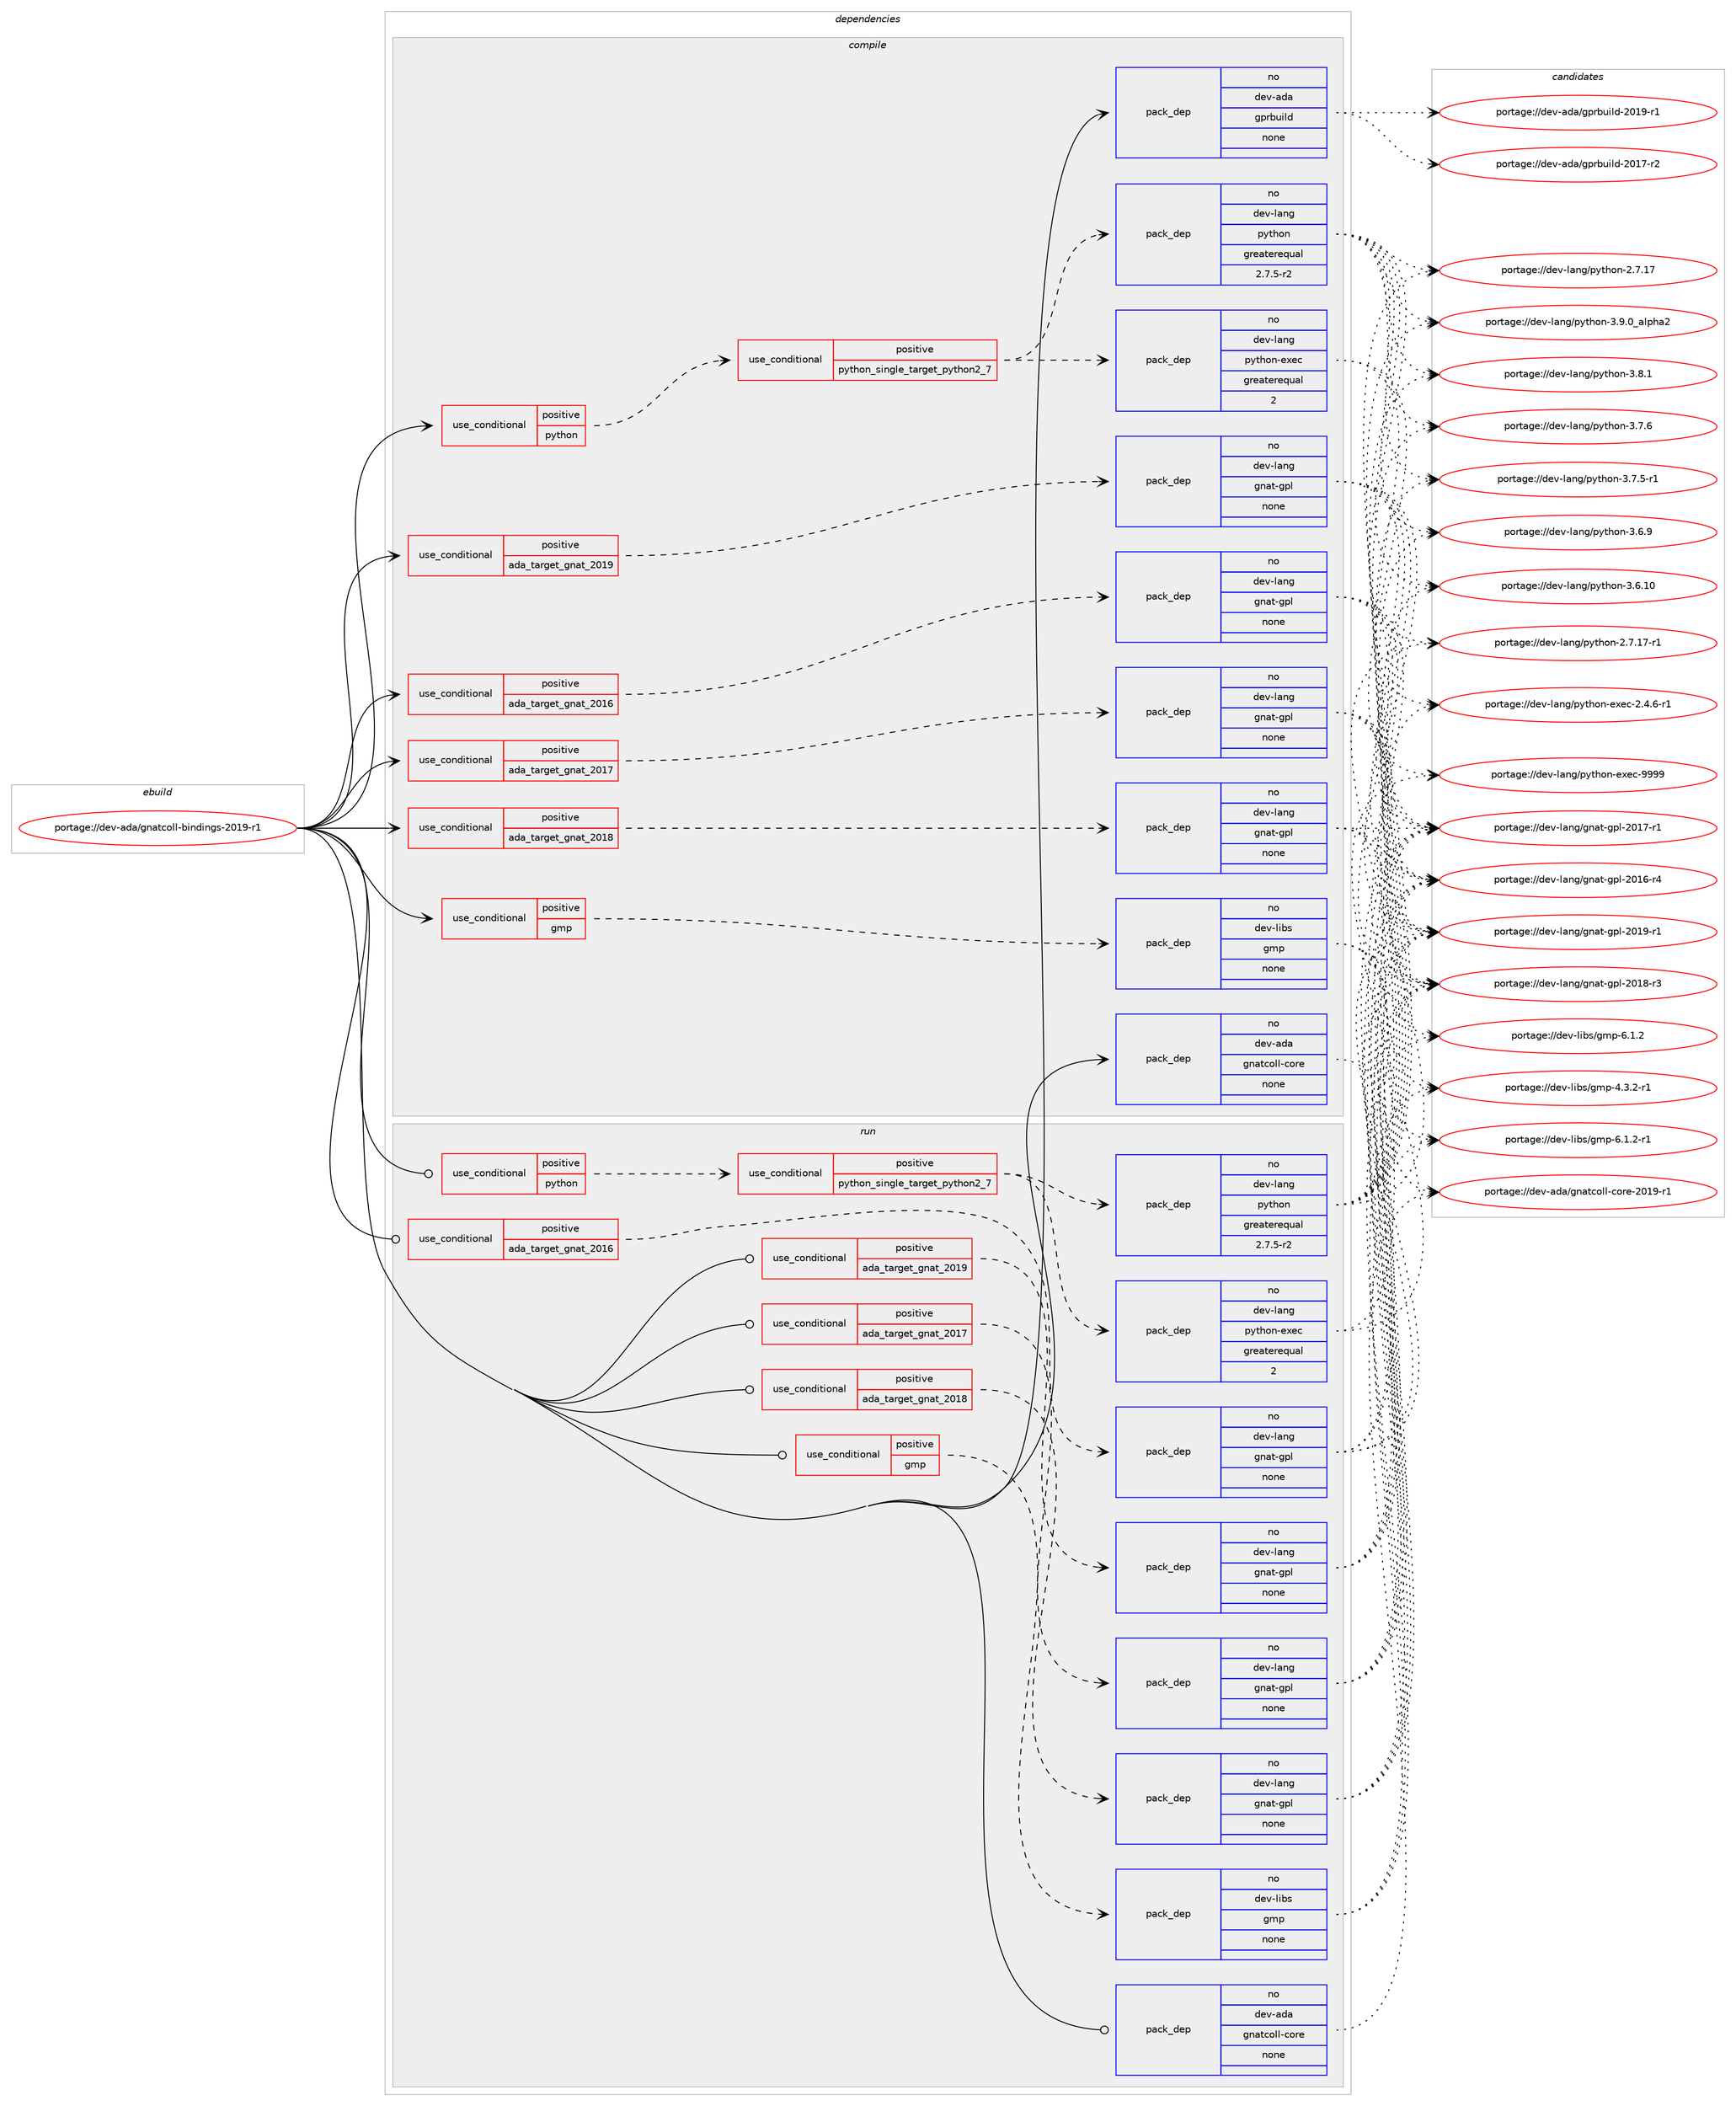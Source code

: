 digraph prolog {

# *************
# Graph options
# *************

newrank=true;
concentrate=true;
compound=true;
graph [rankdir=LR,fontname=Helvetica,fontsize=10,ranksep=1.5];#, ranksep=2.5, nodesep=0.2];
edge  [arrowhead=vee];
node  [fontname=Helvetica,fontsize=10];

# **********
# The ebuild
# **********

subgraph cluster_leftcol {
color=gray;
rank=same;
label=<<i>ebuild</i>>;
id [label="portage://dev-ada/gnatcoll-bindings-2019-r1", color=red, width=4, href="../dev-ada/gnatcoll-bindings-2019-r1.svg"];
}

# ****************
# The dependencies
# ****************

subgraph cluster_midcol {
color=gray;
label=<<i>dependencies</i>>;
subgraph cluster_compile {
fillcolor="#eeeeee";
style=filled;
label=<<i>compile</i>>;
subgraph cond139097 {
dependency587002 [label=<<TABLE BORDER="0" CELLBORDER="1" CELLSPACING="0" CELLPADDING="4"><TR><TD ROWSPAN="3" CELLPADDING="10">use_conditional</TD></TR><TR><TD>positive</TD></TR><TR><TD>ada_target_gnat_2016</TD></TR></TABLE>>, shape=none, color=red];
subgraph pack440547 {
dependency587003 [label=<<TABLE BORDER="0" CELLBORDER="1" CELLSPACING="0" CELLPADDING="4" WIDTH="220"><TR><TD ROWSPAN="6" CELLPADDING="30">pack_dep</TD></TR><TR><TD WIDTH="110">no</TD></TR><TR><TD>dev-lang</TD></TR><TR><TD>gnat-gpl</TD></TR><TR><TD>none</TD></TR><TR><TD></TD></TR></TABLE>>, shape=none, color=blue];
}
dependency587002:e -> dependency587003:w [weight=20,style="dashed",arrowhead="vee"];
}
id:e -> dependency587002:w [weight=20,style="solid",arrowhead="vee"];
subgraph cond139098 {
dependency587004 [label=<<TABLE BORDER="0" CELLBORDER="1" CELLSPACING="0" CELLPADDING="4"><TR><TD ROWSPAN="3" CELLPADDING="10">use_conditional</TD></TR><TR><TD>positive</TD></TR><TR><TD>ada_target_gnat_2017</TD></TR></TABLE>>, shape=none, color=red];
subgraph pack440548 {
dependency587005 [label=<<TABLE BORDER="0" CELLBORDER="1" CELLSPACING="0" CELLPADDING="4" WIDTH="220"><TR><TD ROWSPAN="6" CELLPADDING="30">pack_dep</TD></TR><TR><TD WIDTH="110">no</TD></TR><TR><TD>dev-lang</TD></TR><TR><TD>gnat-gpl</TD></TR><TR><TD>none</TD></TR><TR><TD></TD></TR></TABLE>>, shape=none, color=blue];
}
dependency587004:e -> dependency587005:w [weight=20,style="dashed",arrowhead="vee"];
}
id:e -> dependency587004:w [weight=20,style="solid",arrowhead="vee"];
subgraph cond139099 {
dependency587006 [label=<<TABLE BORDER="0" CELLBORDER="1" CELLSPACING="0" CELLPADDING="4"><TR><TD ROWSPAN="3" CELLPADDING="10">use_conditional</TD></TR><TR><TD>positive</TD></TR><TR><TD>ada_target_gnat_2018</TD></TR></TABLE>>, shape=none, color=red];
subgraph pack440549 {
dependency587007 [label=<<TABLE BORDER="0" CELLBORDER="1" CELLSPACING="0" CELLPADDING="4" WIDTH="220"><TR><TD ROWSPAN="6" CELLPADDING="30">pack_dep</TD></TR><TR><TD WIDTH="110">no</TD></TR><TR><TD>dev-lang</TD></TR><TR><TD>gnat-gpl</TD></TR><TR><TD>none</TD></TR><TR><TD></TD></TR></TABLE>>, shape=none, color=blue];
}
dependency587006:e -> dependency587007:w [weight=20,style="dashed",arrowhead="vee"];
}
id:e -> dependency587006:w [weight=20,style="solid",arrowhead="vee"];
subgraph cond139100 {
dependency587008 [label=<<TABLE BORDER="0" CELLBORDER="1" CELLSPACING="0" CELLPADDING="4"><TR><TD ROWSPAN="3" CELLPADDING="10">use_conditional</TD></TR><TR><TD>positive</TD></TR><TR><TD>ada_target_gnat_2019</TD></TR></TABLE>>, shape=none, color=red];
subgraph pack440550 {
dependency587009 [label=<<TABLE BORDER="0" CELLBORDER="1" CELLSPACING="0" CELLPADDING="4" WIDTH="220"><TR><TD ROWSPAN="6" CELLPADDING="30">pack_dep</TD></TR><TR><TD WIDTH="110">no</TD></TR><TR><TD>dev-lang</TD></TR><TR><TD>gnat-gpl</TD></TR><TR><TD>none</TD></TR><TR><TD></TD></TR></TABLE>>, shape=none, color=blue];
}
dependency587008:e -> dependency587009:w [weight=20,style="dashed",arrowhead="vee"];
}
id:e -> dependency587008:w [weight=20,style="solid",arrowhead="vee"];
subgraph cond139101 {
dependency587010 [label=<<TABLE BORDER="0" CELLBORDER="1" CELLSPACING="0" CELLPADDING="4"><TR><TD ROWSPAN="3" CELLPADDING="10">use_conditional</TD></TR><TR><TD>positive</TD></TR><TR><TD>gmp</TD></TR></TABLE>>, shape=none, color=red];
subgraph pack440551 {
dependency587011 [label=<<TABLE BORDER="0" CELLBORDER="1" CELLSPACING="0" CELLPADDING="4" WIDTH="220"><TR><TD ROWSPAN="6" CELLPADDING="30">pack_dep</TD></TR><TR><TD WIDTH="110">no</TD></TR><TR><TD>dev-libs</TD></TR><TR><TD>gmp</TD></TR><TR><TD>none</TD></TR><TR><TD></TD></TR></TABLE>>, shape=none, color=blue];
}
dependency587010:e -> dependency587011:w [weight=20,style="dashed",arrowhead="vee"];
}
id:e -> dependency587010:w [weight=20,style="solid",arrowhead="vee"];
subgraph cond139102 {
dependency587012 [label=<<TABLE BORDER="0" CELLBORDER="1" CELLSPACING="0" CELLPADDING="4"><TR><TD ROWSPAN="3" CELLPADDING="10">use_conditional</TD></TR><TR><TD>positive</TD></TR><TR><TD>python</TD></TR></TABLE>>, shape=none, color=red];
subgraph cond139103 {
dependency587013 [label=<<TABLE BORDER="0" CELLBORDER="1" CELLSPACING="0" CELLPADDING="4"><TR><TD ROWSPAN="3" CELLPADDING="10">use_conditional</TD></TR><TR><TD>positive</TD></TR><TR><TD>python_single_target_python2_7</TD></TR></TABLE>>, shape=none, color=red];
subgraph pack440552 {
dependency587014 [label=<<TABLE BORDER="0" CELLBORDER="1" CELLSPACING="0" CELLPADDING="4" WIDTH="220"><TR><TD ROWSPAN="6" CELLPADDING="30">pack_dep</TD></TR><TR><TD WIDTH="110">no</TD></TR><TR><TD>dev-lang</TD></TR><TR><TD>python</TD></TR><TR><TD>greaterequal</TD></TR><TR><TD>2.7.5-r2</TD></TR></TABLE>>, shape=none, color=blue];
}
dependency587013:e -> dependency587014:w [weight=20,style="dashed",arrowhead="vee"];
subgraph pack440553 {
dependency587015 [label=<<TABLE BORDER="0" CELLBORDER="1" CELLSPACING="0" CELLPADDING="4" WIDTH="220"><TR><TD ROWSPAN="6" CELLPADDING="30">pack_dep</TD></TR><TR><TD WIDTH="110">no</TD></TR><TR><TD>dev-lang</TD></TR><TR><TD>python-exec</TD></TR><TR><TD>greaterequal</TD></TR><TR><TD>2</TD></TR></TABLE>>, shape=none, color=blue];
}
dependency587013:e -> dependency587015:w [weight=20,style="dashed",arrowhead="vee"];
}
dependency587012:e -> dependency587013:w [weight=20,style="dashed",arrowhead="vee"];
}
id:e -> dependency587012:w [weight=20,style="solid",arrowhead="vee"];
subgraph pack440554 {
dependency587016 [label=<<TABLE BORDER="0" CELLBORDER="1" CELLSPACING="0" CELLPADDING="4" WIDTH="220"><TR><TD ROWSPAN="6" CELLPADDING="30">pack_dep</TD></TR><TR><TD WIDTH="110">no</TD></TR><TR><TD>dev-ada</TD></TR><TR><TD>gnatcoll-core</TD></TR><TR><TD>none</TD></TR><TR><TD></TD></TR></TABLE>>, shape=none, color=blue];
}
id:e -> dependency587016:w [weight=20,style="solid",arrowhead="vee"];
subgraph pack440555 {
dependency587017 [label=<<TABLE BORDER="0" CELLBORDER="1" CELLSPACING="0" CELLPADDING="4" WIDTH="220"><TR><TD ROWSPAN="6" CELLPADDING="30">pack_dep</TD></TR><TR><TD WIDTH="110">no</TD></TR><TR><TD>dev-ada</TD></TR><TR><TD>gprbuild</TD></TR><TR><TD>none</TD></TR><TR><TD></TD></TR></TABLE>>, shape=none, color=blue];
}
id:e -> dependency587017:w [weight=20,style="solid",arrowhead="vee"];
}
subgraph cluster_compileandrun {
fillcolor="#eeeeee";
style=filled;
label=<<i>compile and run</i>>;
}
subgraph cluster_run {
fillcolor="#eeeeee";
style=filled;
label=<<i>run</i>>;
subgraph cond139104 {
dependency587018 [label=<<TABLE BORDER="0" CELLBORDER="1" CELLSPACING="0" CELLPADDING="4"><TR><TD ROWSPAN="3" CELLPADDING="10">use_conditional</TD></TR><TR><TD>positive</TD></TR><TR><TD>ada_target_gnat_2016</TD></TR></TABLE>>, shape=none, color=red];
subgraph pack440556 {
dependency587019 [label=<<TABLE BORDER="0" CELLBORDER="1" CELLSPACING="0" CELLPADDING="4" WIDTH="220"><TR><TD ROWSPAN="6" CELLPADDING="30">pack_dep</TD></TR><TR><TD WIDTH="110">no</TD></TR><TR><TD>dev-lang</TD></TR><TR><TD>gnat-gpl</TD></TR><TR><TD>none</TD></TR><TR><TD></TD></TR></TABLE>>, shape=none, color=blue];
}
dependency587018:e -> dependency587019:w [weight=20,style="dashed",arrowhead="vee"];
}
id:e -> dependency587018:w [weight=20,style="solid",arrowhead="odot"];
subgraph cond139105 {
dependency587020 [label=<<TABLE BORDER="0" CELLBORDER="1" CELLSPACING="0" CELLPADDING="4"><TR><TD ROWSPAN="3" CELLPADDING="10">use_conditional</TD></TR><TR><TD>positive</TD></TR><TR><TD>ada_target_gnat_2017</TD></TR></TABLE>>, shape=none, color=red];
subgraph pack440557 {
dependency587021 [label=<<TABLE BORDER="0" CELLBORDER="1" CELLSPACING="0" CELLPADDING="4" WIDTH="220"><TR><TD ROWSPAN="6" CELLPADDING="30">pack_dep</TD></TR><TR><TD WIDTH="110">no</TD></TR><TR><TD>dev-lang</TD></TR><TR><TD>gnat-gpl</TD></TR><TR><TD>none</TD></TR><TR><TD></TD></TR></TABLE>>, shape=none, color=blue];
}
dependency587020:e -> dependency587021:w [weight=20,style="dashed",arrowhead="vee"];
}
id:e -> dependency587020:w [weight=20,style="solid",arrowhead="odot"];
subgraph cond139106 {
dependency587022 [label=<<TABLE BORDER="0" CELLBORDER="1" CELLSPACING="0" CELLPADDING="4"><TR><TD ROWSPAN="3" CELLPADDING="10">use_conditional</TD></TR><TR><TD>positive</TD></TR><TR><TD>ada_target_gnat_2018</TD></TR></TABLE>>, shape=none, color=red];
subgraph pack440558 {
dependency587023 [label=<<TABLE BORDER="0" CELLBORDER="1" CELLSPACING="0" CELLPADDING="4" WIDTH="220"><TR><TD ROWSPAN="6" CELLPADDING="30">pack_dep</TD></TR><TR><TD WIDTH="110">no</TD></TR><TR><TD>dev-lang</TD></TR><TR><TD>gnat-gpl</TD></TR><TR><TD>none</TD></TR><TR><TD></TD></TR></TABLE>>, shape=none, color=blue];
}
dependency587022:e -> dependency587023:w [weight=20,style="dashed",arrowhead="vee"];
}
id:e -> dependency587022:w [weight=20,style="solid",arrowhead="odot"];
subgraph cond139107 {
dependency587024 [label=<<TABLE BORDER="0" CELLBORDER="1" CELLSPACING="0" CELLPADDING="4"><TR><TD ROWSPAN="3" CELLPADDING="10">use_conditional</TD></TR><TR><TD>positive</TD></TR><TR><TD>ada_target_gnat_2019</TD></TR></TABLE>>, shape=none, color=red];
subgraph pack440559 {
dependency587025 [label=<<TABLE BORDER="0" CELLBORDER="1" CELLSPACING="0" CELLPADDING="4" WIDTH="220"><TR><TD ROWSPAN="6" CELLPADDING="30">pack_dep</TD></TR><TR><TD WIDTH="110">no</TD></TR><TR><TD>dev-lang</TD></TR><TR><TD>gnat-gpl</TD></TR><TR><TD>none</TD></TR><TR><TD></TD></TR></TABLE>>, shape=none, color=blue];
}
dependency587024:e -> dependency587025:w [weight=20,style="dashed",arrowhead="vee"];
}
id:e -> dependency587024:w [weight=20,style="solid",arrowhead="odot"];
subgraph cond139108 {
dependency587026 [label=<<TABLE BORDER="0" CELLBORDER="1" CELLSPACING="0" CELLPADDING="4"><TR><TD ROWSPAN="3" CELLPADDING="10">use_conditional</TD></TR><TR><TD>positive</TD></TR><TR><TD>gmp</TD></TR></TABLE>>, shape=none, color=red];
subgraph pack440560 {
dependency587027 [label=<<TABLE BORDER="0" CELLBORDER="1" CELLSPACING="0" CELLPADDING="4" WIDTH="220"><TR><TD ROWSPAN="6" CELLPADDING="30">pack_dep</TD></TR><TR><TD WIDTH="110">no</TD></TR><TR><TD>dev-libs</TD></TR><TR><TD>gmp</TD></TR><TR><TD>none</TD></TR><TR><TD></TD></TR></TABLE>>, shape=none, color=blue];
}
dependency587026:e -> dependency587027:w [weight=20,style="dashed",arrowhead="vee"];
}
id:e -> dependency587026:w [weight=20,style="solid",arrowhead="odot"];
subgraph cond139109 {
dependency587028 [label=<<TABLE BORDER="0" CELLBORDER="1" CELLSPACING="0" CELLPADDING="4"><TR><TD ROWSPAN="3" CELLPADDING="10">use_conditional</TD></TR><TR><TD>positive</TD></TR><TR><TD>python</TD></TR></TABLE>>, shape=none, color=red];
subgraph cond139110 {
dependency587029 [label=<<TABLE BORDER="0" CELLBORDER="1" CELLSPACING="0" CELLPADDING="4"><TR><TD ROWSPAN="3" CELLPADDING="10">use_conditional</TD></TR><TR><TD>positive</TD></TR><TR><TD>python_single_target_python2_7</TD></TR></TABLE>>, shape=none, color=red];
subgraph pack440561 {
dependency587030 [label=<<TABLE BORDER="0" CELLBORDER="1" CELLSPACING="0" CELLPADDING="4" WIDTH="220"><TR><TD ROWSPAN="6" CELLPADDING="30">pack_dep</TD></TR><TR><TD WIDTH="110">no</TD></TR><TR><TD>dev-lang</TD></TR><TR><TD>python</TD></TR><TR><TD>greaterequal</TD></TR><TR><TD>2.7.5-r2</TD></TR></TABLE>>, shape=none, color=blue];
}
dependency587029:e -> dependency587030:w [weight=20,style="dashed",arrowhead="vee"];
subgraph pack440562 {
dependency587031 [label=<<TABLE BORDER="0" CELLBORDER="1" CELLSPACING="0" CELLPADDING="4" WIDTH="220"><TR><TD ROWSPAN="6" CELLPADDING="30">pack_dep</TD></TR><TR><TD WIDTH="110">no</TD></TR><TR><TD>dev-lang</TD></TR><TR><TD>python-exec</TD></TR><TR><TD>greaterequal</TD></TR><TR><TD>2</TD></TR></TABLE>>, shape=none, color=blue];
}
dependency587029:e -> dependency587031:w [weight=20,style="dashed",arrowhead="vee"];
}
dependency587028:e -> dependency587029:w [weight=20,style="dashed",arrowhead="vee"];
}
id:e -> dependency587028:w [weight=20,style="solid",arrowhead="odot"];
subgraph pack440563 {
dependency587032 [label=<<TABLE BORDER="0" CELLBORDER="1" CELLSPACING="0" CELLPADDING="4" WIDTH="220"><TR><TD ROWSPAN="6" CELLPADDING="30">pack_dep</TD></TR><TR><TD WIDTH="110">no</TD></TR><TR><TD>dev-ada</TD></TR><TR><TD>gnatcoll-core</TD></TR><TR><TD>none</TD></TR><TR><TD></TD></TR></TABLE>>, shape=none, color=blue];
}
id:e -> dependency587032:w [weight=20,style="solid",arrowhead="odot"];
}
}

# **************
# The candidates
# **************

subgraph cluster_choices {
rank=same;
color=gray;
label=<<i>candidates</i>>;

subgraph choice440547 {
color=black;
nodesep=1;
choice100101118451089711010347103110971164510311210845504849574511449 [label="portage://dev-lang/gnat-gpl-2019-r1", color=red, width=4,href="../dev-lang/gnat-gpl-2019-r1.svg"];
choice100101118451089711010347103110971164510311210845504849564511451 [label="portage://dev-lang/gnat-gpl-2018-r3", color=red, width=4,href="../dev-lang/gnat-gpl-2018-r3.svg"];
choice100101118451089711010347103110971164510311210845504849554511449 [label="portage://dev-lang/gnat-gpl-2017-r1", color=red, width=4,href="../dev-lang/gnat-gpl-2017-r1.svg"];
choice100101118451089711010347103110971164510311210845504849544511452 [label="portage://dev-lang/gnat-gpl-2016-r4", color=red, width=4,href="../dev-lang/gnat-gpl-2016-r4.svg"];
dependency587003:e -> choice100101118451089711010347103110971164510311210845504849574511449:w [style=dotted,weight="100"];
dependency587003:e -> choice100101118451089711010347103110971164510311210845504849564511451:w [style=dotted,weight="100"];
dependency587003:e -> choice100101118451089711010347103110971164510311210845504849554511449:w [style=dotted,weight="100"];
dependency587003:e -> choice100101118451089711010347103110971164510311210845504849544511452:w [style=dotted,weight="100"];
}
subgraph choice440548 {
color=black;
nodesep=1;
choice100101118451089711010347103110971164510311210845504849574511449 [label="portage://dev-lang/gnat-gpl-2019-r1", color=red, width=4,href="../dev-lang/gnat-gpl-2019-r1.svg"];
choice100101118451089711010347103110971164510311210845504849564511451 [label="portage://dev-lang/gnat-gpl-2018-r3", color=red, width=4,href="../dev-lang/gnat-gpl-2018-r3.svg"];
choice100101118451089711010347103110971164510311210845504849554511449 [label="portage://dev-lang/gnat-gpl-2017-r1", color=red, width=4,href="../dev-lang/gnat-gpl-2017-r1.svg"];
choice100101118451089711010347103110971164510311210845504849544511452 [label="portage://dev-lang/gnat-gpl-2016-r4", color=red, width=4,href="../dev-lang/gnat-gpl-2016-r4.svg"];
dependency587005:e -> choice100101118451089711010347103110971164510311210845504849574511449:w [style=dotted,weight="100"];
dependency587005:e -> choice100101118451089711010347103110971164510311210845504849564511451:w [style=dotted,weight="100"];
dependency587005:e -> choice100101118451089711010347103110971164510311210845504849554511449:w [style=dotted,weight="100"];
dependency587005:e -> choice100101118451089711010347103110971164510311210845504849544511452:w [style=dotted,weight="100"];
}
subgraph choice440549 {
color=black;
nodesep=1;
choice100101118451089711010347103110971164510311210845504849574511449 [label="portage://dev-lang/gnat-gpl-2019-r1", color=red, width=4,href="../dev-lang/gnat-gpl-2019-r1.svg"];
choice100101118451089711010347103110971164510311210845504849564511451 [label="portage://dev-lang/gnat-gpl-2018-r3", color=red, width=4,href="../dev-lang/gnat-gpl-2018-r3.svg"];
choice100101118451089711010347103110971164510311210845504849554511449 [label="portage://dev-lang/gnat-gpl-2017-r1", color=red, width=4,href="../dev-lang/gnat-gpl-2017-r1.svg"];
choice100101118451089711010347103110971164510311210845504849544511452 [label="portage://dev-lang/gnat-gpl-2016-r4", color=red, width=4,href="../dev-lang/gnat-gpl-2016-r4.svg"];
dependency587007:e -> choice100101118451089711010347103110971164510311210845504849574511449:w [style=dotted,weight="100"];
dependency587007:e -> choice100101118451089711010347103110971164510311210845504849564511451:w [style=dotted,weight="100"];
dependency587007:e -> choice100101118451089711010347103110971164510311210845504849554511449:w [style=dotted,weight="100"];
dependency587007:e -> choice100101118451089711010347103110971164510311210845504849544511452:w [style=dotted,weight="100"];
}
subgraph choice440550 {
color=black;
nodesep=1;
choice100101118451089711010347103110971164510311210845504849574511449 [label="portage://dev-lang/gnat-gpl-2019-r1", color=red, width=4,href="../dev-lang/gnat-gpl-2019-r1.svg"];
choice100101118451089711010347103110971164510311210845504849564511451 [label="portage://dev-lang/gnat-gpl-2018-r3", color=red, width=4,href="../dev-lang/gnat-gpl-2018-r3.svg"];
choice100101118451089711010347103110971164510311210845504849554511449 [label="portage://dev-lang/gnat-gpl-2017-r1", color=red, width=4,href="../dev-lang/gnat-gpl-2017-r1.svg"];
choice100101118451089711010347103110971164510311210845504849544511452 [label="portage://dev-lang/gnat-gpl-2016-r4", color=red, width=4,href="../dev-lang/gnat-gpl-2016-r4.svg"];
dependency587009:e -> choice100101118451089711010347103110971164510311210845504849574511449:w [style=dotted,weight="100"];
dependency587009:e -> choice100101118451089711010347103110971164510311210845504849564511451:w [style=dotted,weight="100"];
dependency587009:e -> choice100101118451089711010347103110971164510311210845504849554511449:w [style=dotted,weight="100"];
dependency587009:e -> choice100101118451089711010347103110971164510311210845504849544511452:w [style=dotted,weight="100"];
}
subgraph choice440551 {
color=black;
nodesep=1;
choice1001011184510810598115471031091124554464946504511449 [label="portage://dev-libs/gmp-6.1.2-r1", color=red, width=4,href="../dev-libs/gmp-6.1.2-r1.svg"];
choice100101118451081059811547103109112455446494650 [label="portage://dev-libs/gmp-6.1.2", color=red, width=4,href="../dev-libs/gmp-6.1.2.svg"];
choice1001011184510810598115471031091124552465146504511449 [label="portage://dev-libs/gmp-4.3.2-r1", color=red, width=4,href="../dev-libs/gmp-4.3.2-r1.svg"];
dependency587011:e -> choice1001011184510810598115471031091124554464946504511449:w [style=dotted,weight="100"];
dependency587011:e -> choice100101118451081059811547103109112455446494650:w [style=dotted,weight="100"];
dependency587011:e -> choice1001011184510810598115471031091124552465146504511449:w [style=dotted,weight="100"];
}
subgraph choice440552 {
color=black;
nodesep=1;
choice10010111845108971101034711212111610411111045514657464895971081121049750 [label="portage://dev-lang/python-3.9.0_alpha2", color=red, width=4,href="../dev-lang/python-3.9.0_alpha2.svg"];
choice100101118451089711010347112121116104111110455146564649 [label="portage://dev-lang/python-3.8.1", color=red, width=4,href="../dev-lang/python-3.8.1.svg"];
choice100101118451089711010347112121116104111110455146554654 [label="portage://dev-lang/python-3.7.6", color=red, width=4,href="../dev-lang/python-3.7.6.svg"];
choice1001011184510897110103471121211161041111104551465546534511449 [label="portage://dev-lang/python-3.7.5-r1", color=red, width=4,href="../dev-lang/python-3.7.5-r1.svg"];
choice100101118451089711010347112121116104111110455146544657 [label="portage://dev-lang/python-3.6.9", color=red, width=4,href="../dev-lang/python-3.6.9.svg"];
choice10010111845108971101034711212111610411111045514654464948 [label="portage://dev-lang/python-3.6.10", color=red, width=4,href="../dev-lang/python-3.6.10.svg"];
choice100101118451089711010347112121116104111110455046554649554511449 [label="portage://dev-lang/python-2.7.17-r1", color=red, width=4,href="../dev-lang/python-2.7.17-r1.svg"];
choice10010111845108971101034711212111610411111045504655464955 [label="portage://dev-lang/python-2.7.17", color=red, width=4,href="../dev-lang/python-2.7.17.svg"];
dependency587014:e -> choice10010111845108971101034711212111610411111045514657464895971081121049750:w [style=dotted,weight="100"];
dependency587014:e -> choice100101118451089711010347112121116104111110455146564649:w [style=dotted,weight="100"];
dependency587014:e -> choice100101118451089711010347112121116104111110455146554654:w [style=dotted,weight="100"];
dependency587014:e -> choice1001011184510897110103471121211161041111104551465546534511449:w [style=dotted,weight="100"];
dependency587014:e -> choice100101118451089711010347112121116104111110455146544657:w [style=dotted,weight="100"];
dependency587014:e -> choice10010111845108971101034711212111610411111045514654464948:w [style=dotted,weight="100"];
dependency587014:e -> choice100101118451089711010347112121116104111110455046554649554511449:w [style=dotted,weight="100"];
dependency587014:e -> choice10010111845108971101034711212111610411111045504655464955:w [style=dotted,weight="100"];
}
subgraph choice440553 {
color=black;
nodesep=1;
choice10010111845108971101034711212111610411111045101120101994557575757 [label="portage://dev-lang/python-exec-9999", color=red, width=4,href="../dev-lang/python-exec-9999.svg"];
choice10010111845108971101034711212111610411111045101120101994550465246544511449 [label="portage://dev-lang/python-exec-2.4.6-r1", color=red, width=4,href="../dev-lang/python-exec-2.4.6-r1.svg"];
dependency587015:e -> choice10010111845108971101034711212111610411111045101120101994557575757:w [style=dotted,weight="100"];
dependency587015:e -> choice10010111845108971101034711212111610411111045101120101994550465246544511449:w [style=dotted,weight="100"];
}
subgraph choice440554 {
color=black;
nodesep=1;
choice100101118459710097471031109711699111108108459911111410145504849574511449 [label="portage://dev-ada/gnatcoll-core-2019-r1", color=red, width=4,href="../dev-ada/gnatcoll-core-2019-r1.svg"];
dependency587016:e -> choice100101118459710097471031109711699111108108459911111410145504849574511449:w [style=dotted,weight="100"];
}
subgraph choice440555 {
color=black;
nodesep=1;
choice100101118459710097471031121149811710510810045504849574511449 [label="portage://dev-ada/gprbuild-2019-r1", color=red, width=4,href="../dev-ada/gprbuild-2019-r1.svg"];
choice100101118459710097471031121149811710510810045504849554511450 [label="portage://dev-ada/gprbuild-2017-r2", color=red, width=4,href="../dev-ada/gprbuild-2017-r2.svg"];
dependency587017:e -> choice100101118459710097471031121149811710510810045504849574511449:w [style=dotted,weight="100"];
dependency587017:e -> choice100101118459710097471031121149811710510810045504849554511450:w [style=dotted,weight="100"];
}
subgraph choice440556 {
color=black;
nodesep=1;
choice100101118451089711010347103110971164510311210845504849574511449 [label="portage://dev-lang/gnat-gpl-2019-r1", color=red, width=4,href="../dev-lang/gnat-gpl-2019-r1.svg"];
choice100101118451089711010347103110971164510311210845504849564511451 [label="portage://dev-lang/gnat-gpl-2018-r3", color=red, width=4,href="../dev-lang/gnat-gpl-2018-r3.svg"];
choice100101118451089711010347103110971164510311210845504849554511449 [label="portage://dev-lang/gnat-gpl-2017-r1", color=red, width=4,href="../dev-lang/gnat-gpl-2017-r1.svg"];
choice100101118451089711010347103110971164510311210845504849544511452 [label="portage://dev-lang/gnat-gpl-2016-r4", color=red, width=4,href="../dev-lang/gnat-gpl-2016-r4.svg"];
dependency587019:e -> choice100101118451089711010347103110971164510311210845504849574511449:w [style=dotted,weight="100"];
dependency587019:e -> choice100101118451089711010347103110971164510311210845504849564511451:w [style=dotted,weight="100"];
dependency587019:e -> choice100101118451089711010347103110971164510311210845504849554511449:w [style=dotted,weight="100"];
dependency587019:e -> choice100101118451089711010347103110971164510311210845504849544511452:w [style=dotted,weight="100"];
}
subgraph choice440557 {
color=black;
nodesep=1;
choice100101118451089711010347103110971164510311210845504849574511449 [label="portage://dev-lang/gnat-gpl-2019-r1", color=red, width=4,href="../dev-lang/gnat-gpl-2019-r1.svg"];
choice100101118451089711010347103110971164510311210845504849564511451 [label="portage://dev-lang/gnat-gpl-2018-r3", color=red, width=4,href="../dev-lang/gnat-gpl-2018-r3.svg"];
choice100101118451089711010347103110971164510311210845504849554511449 [label="portage://dev-lang/gnat-gpl-2017-r1", color=red, width=4,href="../dev-lang/gnat-gpl-2017-r1.svg"];
choice100101118451089711010347103110971164510311210845504849544511452 [label="portage://dev-lang/gnat-gpl-2016-r4", color=red, width=4,href="../dev-lang/gnat-gpl-2016-r4.svg"];
dependency587021:e -> choice100101118451089711010347103110971164510311210845504849574511449:w [style=dotted,weight="100"];
dependency587021:e -> choice100101118451089711010347103110971164510311210845504849564511451:w [style=dotted,weight="100"];
dependency587021:e -> choice100101118451089711010347103110971164510311210845504849554511449:w [style=dotted,weight="100"];
dependency587021:e -> choice100101118451089711010347103110971164510311210845504849544511452:w [style=dotted,weight="100"];
}
subgraph choice440558 {
color=black;
nodesep=1;
choice100101118451089711010347103110971164510311210845504849574511449 [label="portage://dev-lang/gnat-gpl-2019-r1", color=red, width=4,href="../dev-lang/gnat-gpl-2019-r1.svg"];
choice100101118451089711010347103110971164510311210845504849564511451 [label="portage://dev-lang/gnat-gpl-2018-r3", color=red, width=4,href="../dev-lang/gnat-gpl-2018-r3.svg"];
choice100101118451089711010347103110971164510311210845504849554511449 [label="portage://dev-lang/gnat-gpl-2017-r1", color=red, width=4,href="../dev-lang/gnat-gpl-2017-r1.svg"];
choice100101118451089711010347103110971164510311210845504849544511452 [label="portage://dev-lang/gnat-gpl-2016-r4", color=red, width=4,href="../dev-lang/gnat-gpl-2016-r4.svg"];
dependency587023:e -> choice100101118451089711010347103110971164510311210845504849574511449:w [style=dotted,weight="100"];
dependency587023:e -> choice100101118451089711010347103110971164510311210845504849564511451:w [style=dotted,weight="100"];
dependency587023:e -> choice100101118451089711010347103110971164510311210845504849554511449:w [style=dotted,weight="100"];
dependency587023:e -> choice100101118451089711010347103110971164510311210845504849544511452:w [style=dotted,weight="100"];
}
subgraph choice440559 {
color=black;
nodesep=1;
choice100101118451089711010347103110971164510311210845504849574511449 [label="portage://dev-lang/gnat-gpl-2019-r1", color=red, width=4,href="../dev-lang/gnat-gpl-2019-r1.svg"];
choice100101118451089711010347103110971164510311210845504849564511451 [label="portage://dev-lang/gnat-gpl-2018-r3", color=red, width=4,href="../dev-lang/gnat-gpl-2018-r3.svg"];
choice100101118451089711010347103110971164510311210845504849554511449 [label="portage://dev-lang/gnat-gpl-2017-r1", color=red, width=4,href="../dev-lang/gnat-gpl-2017-r1.svg"];
choice100101118451089711010347103110971164510311210845504849544511452 [label="portage://dev-lang/gnat-gpl-2016-r4", color=red, width=4,href="../dev-lang/gnat-gpl-2016-r4.svg"];
dependency587025:e -> choice100101118451089711010347103110971164510311210845504849574511449:w [style=dotted,weight="100"];
dependency587025:e -> choice100101118451089711010347103110971164510311210845504849564511451:w [style=dotted,weight="100"];
dependency587025:e -> choice100101118451089711010347103110971164510311210845504849554511449:w [style=dotted,weight="100"];
dependency587025:e -> choice100101118451089711010347103110971164510311210845504849544511452:w [style=dotted,weight="100"];
}
subgraph choice440560 {
color=black;
nodesep=1;
choice1001011184510810598115471031091124554464946504511449 [label="portage://dev-libs/gmp-6.1.2-r1", color=red, width=4,href="../dev-libs/gmp-6.1.2-r1.svg"];
choice100101118451081059811547103109112455446494650 [label="portage://dev-libs/gmp-6.1.2", color=red, width=4,href="../dev-libs/gmp-6.1.2.svg"];
choice1001011184510810598115471031091124552465146504511449 [label="portage://dev-libs/gmp-4.3.2-r1", color=red, width=4,href="../dev-libs/gmp-4.3.2-r1.svg"];
dependency587027:e -> choice1001011184510810598115471031091124554464946504511449:w [style=dotted,weight="100"];
dependency587027:e -> choice100101118451081059811547103109112455446494650:w [style=dotted,weight="100"];
dependency587027:e -> choice1001011184510810598115471031091124552465146504511449:w [style=dotted,weight="100"];
}
subgraph choice440561 {
color=black;
nodesep=1;
choice10010111845108971101034711212111610411111045514657464895971081121049750 [label="portage://dev-lang/python-3.9.0_alpha2", color=red, width=4,href="../dev-lang/python-3.9.0_alpha2.svg"];
choice100101118451089711010347112121116104111110455146564649 [label="portage://dev-lang/python-3.8.1", color=red, width=4,href="../dev-lang/python-3.8.1.svg"];
choice100101118451089711010347112121116104111110455146554654 [label="portage://dev-lang/python-3.7.6", color=red, width=4,href="../dev-lang/python-3.7.6.svg"];
choice1001011184510897110103471121211161041111104551465546534511449 [label="portage://dev-lang/python-3.7.5-r1", color=red, width=4,href="../dev-lang/python-3.7.5-r1.svg"];
choice100101118451089711010347112121116104111110455146544657 [label="portage://dev-lang/python-3.6.9", color=red, width=4,href="../dev-lang/python-3.6.9.svg"];
choice10010111845108971101034711212111610411111045514654464948 [label="portage://dev-lang/python-3.6.10", color=red, width=4,href="../dev-lang/python-3.6.10.svg"];
choice100101118451089711010347112121116104111110455046554649554511449 [label="portage://dev-lang/python-2.7.17-r1", color=red, width=4,href="../dev-lang/python-2.7.17-r1.svg"];
choice10010111845108971101034711212111610411111045504655464955 [label="portage://dev-lang/python-2.7.17", color=red, width=4,href="../dev-lang/python-2.7.17.svg"];
dependency587030:e -> choice10010111845108971101034711212111610411111045514657464895971081121049750:w [style=dotted,weight="100"];
dependency587030:e -> choice100101118451089711010347112121116104111110455146564649:w [style=dotted,weight="100"];
dependency587030:e -> choice100101118451089711010347112121116104111110455146554654:w [style=dotted,weight="100"];
dependency587030:e -> choice1001011184510897110103471121211161041111104551465546534511449:w [style=dotted,weight="100"];
dependency587030:e -> choice100101118451089711010347112121116104111110455146544657:w [style=dotted,weight="100"];
dependency587030:e -> choice10010111845108971101034711212111610411111045514654464948:w [style=dotted,weight="100"];
dependency587030:e -> choice100101118451089711010347112121116104111110455046554649554511449:w [style=dotted,weight="100"];
dependency587030:e -> choice10010111845108971101034711212111610411111045504655464955:w [style=dotted,weight="100"];
}
subgraph choice440562 {
color=black;
nodesep=1;
choice10010111845108971101034711212111610411111045101120101994557575757 [label="portage://dev-lang/python-exec-9999", color=red, width=4,href="../dev-lang/python-exec-9999.svg"];
choice10010111845108971101034711212111610411111045101120101994550465246544511449 [label="portage://dev-lang/python-exec-2.4.6-r1", color=red, width=4,href="../dev-lang/python-exec-2.4.6-r1.svg"];
dependency587031:e -> choice10010111845108971101034711212111610411111045101120101994557575757:w [style=dotted,weight="100"];
dependency587031:e -> choice10010111845108971101034711212111610411111045101120101994550465246544511449:w [style=dotted,weight="100"];
}
subgraph choice440563 {
color=black;
nodesep=1;
choice100101118459710097471031109711699111108108459911111410145504849574511449 [label="portage://dev-ada/gnatcoll-core-2019-r1", color=red, width=4,href="../dev-ada/gnatcoll-core-2019-r1.svg"];
dependency587032:e -> choice100101118459710097471031109711699111108108459911111410145504849574511449:w [style=dotted,weight="100"];
}
}

}

